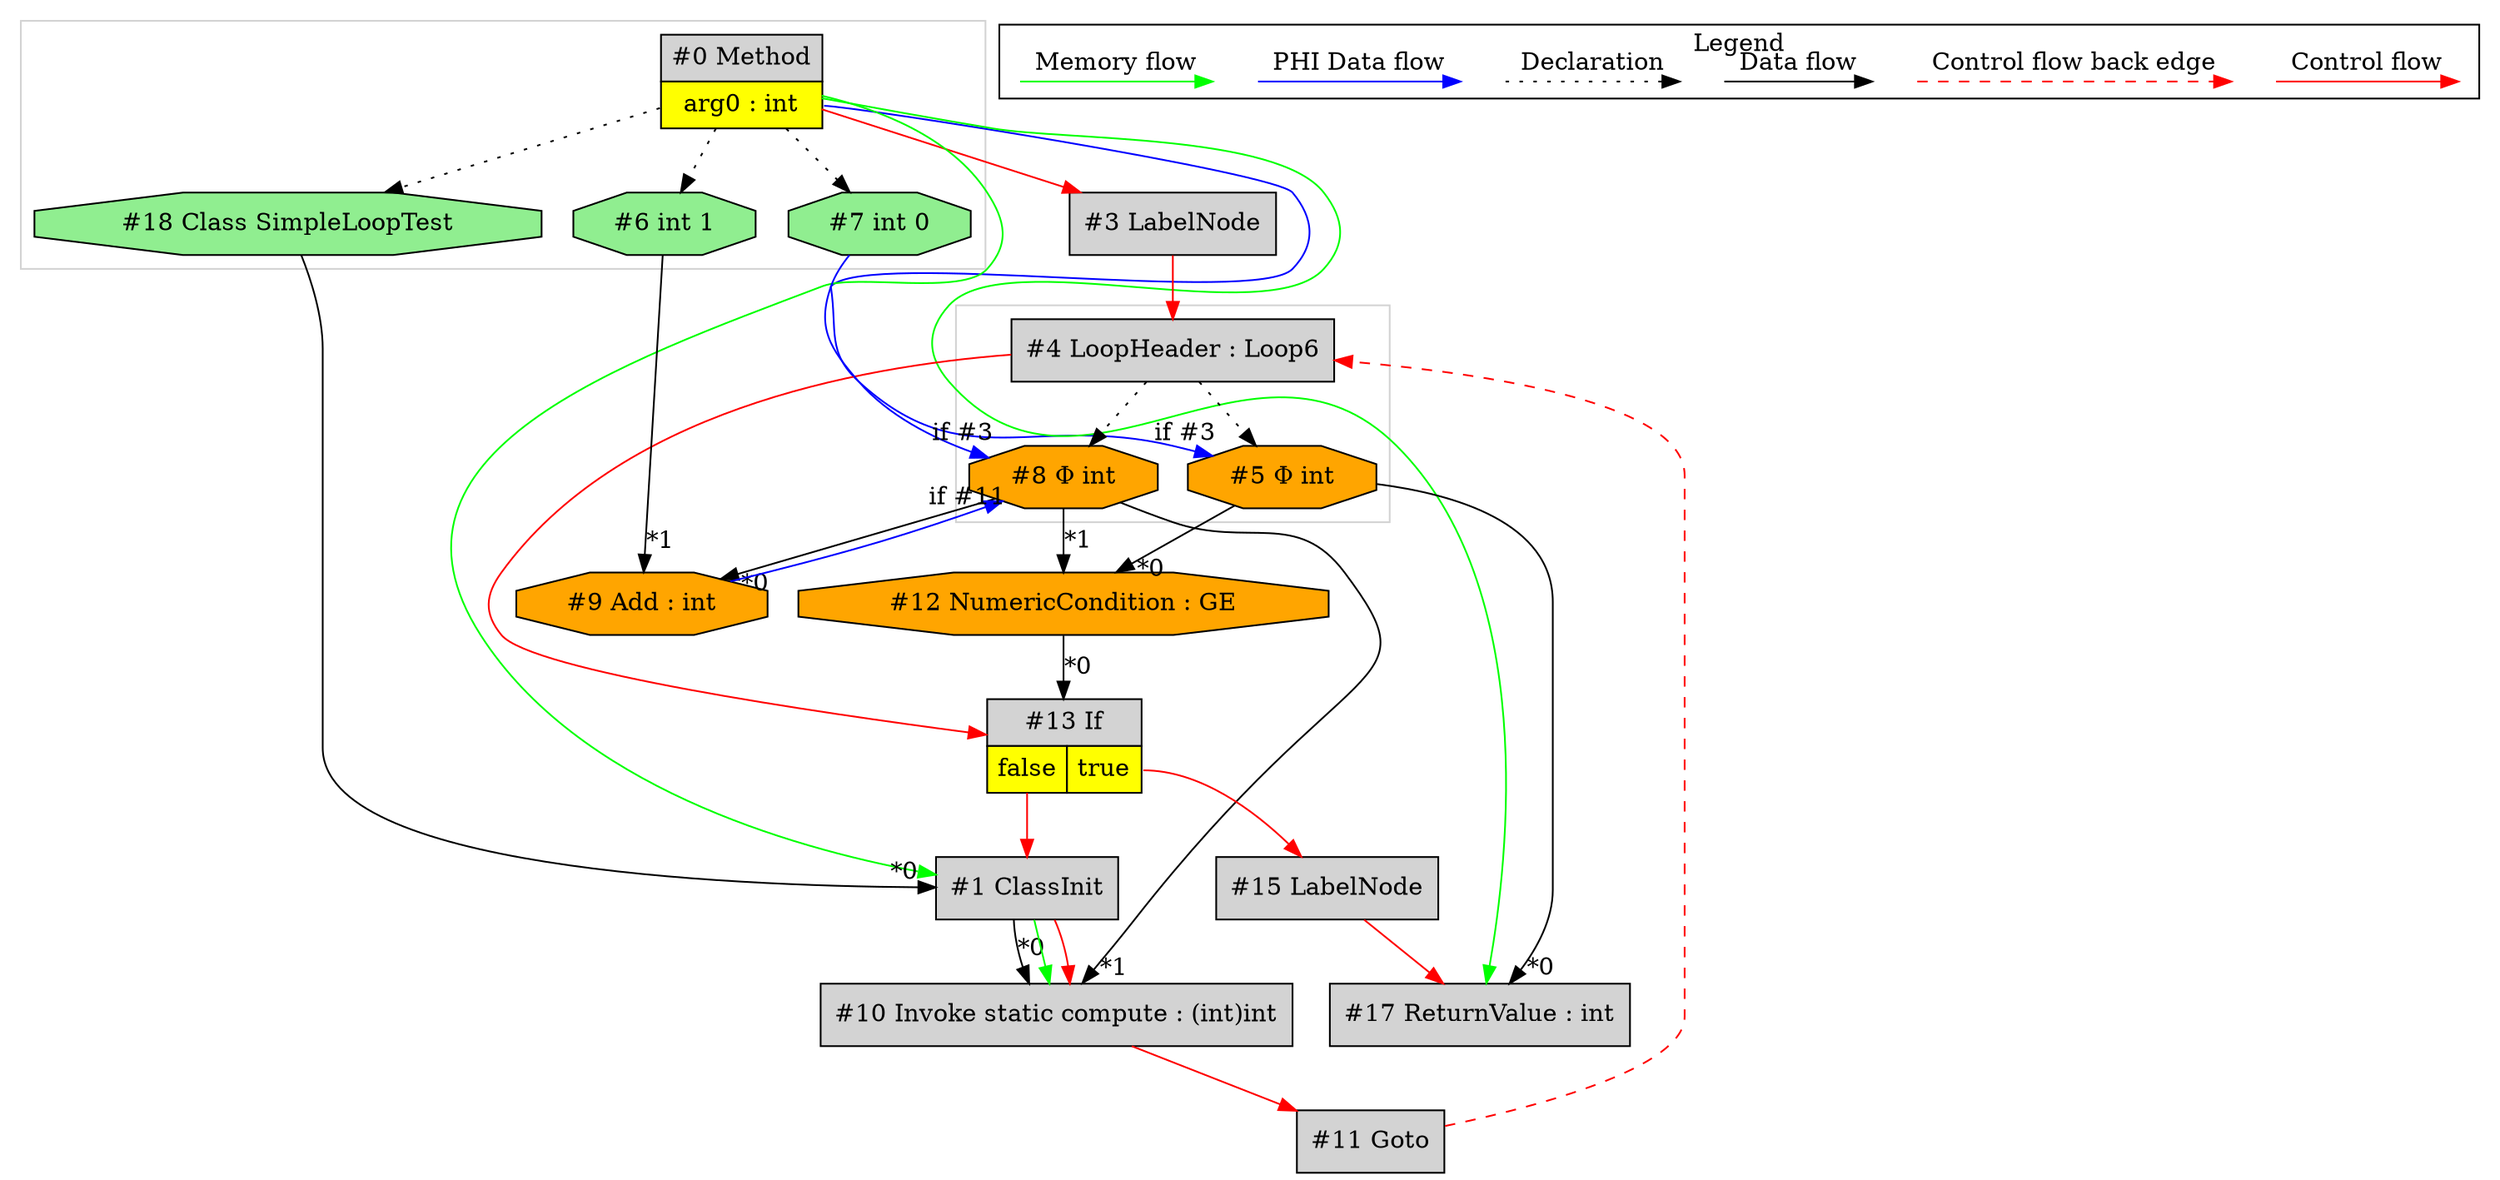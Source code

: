 digraph {
 node0[margin="0", label=<<table border="0" cellborder="1" cellspacing="0" cellpadding="5"><tr><td colspan="1">#0 Method</td></tr><tr><td port="prj2" bgcolor="yellow">arg0 : int</td></tr></table>>,shape=none, fillcolor=lightgrey, style=filled];
 node5[label="#5 Φ int",shape=octagon, fillcolor=orange, style=filled];
 node4 -> node5[style=dotted];
 node0:prj2 -> node5[headlabel="if #3", labeldistance=2, color=blue, constraint=false];
 node4[label="#4 LoopHeader : Loop6",shape=box, fillcolor=lightgrey, style=filled];
 node3 -> node4[labeldistance=2, color=red, fontcolor=red];
 node11 -> node4[labeldistance=2, color=red, fontcolor=red, style=dashed];
 node11[label="#11 Goto",shape=box, fillcolor=lightgrey, style=filled];
 node10 -> node11[labeldistance=2, color=red, fontcolor=red];
 node10[label="#10 Invoke static compute : (int)int",shape=box, fillcolor=lightgrey, style=filled];
 node1 -> node10[headlabel="*0", labeldistance=2];
 node8 -> node10[headlabel="*1", labeldistance=2];
 node1 -> node10[labeldistance=2, color=green, constraint=false];
 node1 -> node10[labeldistance=2, color=red, fontcolor=red];
 node1[label="#1 ClassInit",shape=box, fillcolor=lightgrey, style=filled];
 node18 -> node1[headlabel="*0", labeldistance=2];
 node0 -> node1[labeldistance=2, color=green, constraint=false];
 node13:prj16 -> node1[labeldistance=2, color=red, fontcolor=red];
 node13[margin="0", label=<<table border="0" cellborder="1" cellspacing="0" cellpadding="5"><tr><td colspan="2">#13 If</td></tr><tr><td port="prj16" bgcolor="yellow">false</td><td port="prj14" bgcolor="yellow">true</td></tr></table>>,shape=none, fillcolor=lightgrey, style=filled];
 node12 -> node13[headlabel="*0", labeldistance=2];
 node4 -> node13[labeldistance=2, color=red, fontcolor=red];
 node12[label="#12 NumericCondition : GE",shape=octagon, fillcolor=orange, style=filled];
 node5 -> node12[headlabel="*0", labeldistance=2];
 node8 -> node12[headlabel="*1", labeldistance=2];
 node8[label="#8 Φ int",shape=octagon, fillcolor=orange, style=filled];
 node4 -> node8[style=dotted];
 node7 -> node8[headlabel="if #3", labeldistance=2, color=blue, constraint=false];
 node9 -> node8[headlabel="if #11", labeldistance=2, color=blue, constraint=false];
 node9[label="#9 Add : int",shape=octagon, fillcolor=orange, style=filled];
 node8 -> node9[headlabel="*0", labeldistance=2];
 node6 -> node9[headlabel="*1", labeldistance=2];
 node6[label="#6 int 1",shape=octagon, fillcolor=lightgreen, style=filled];
 node0 -> node6[style=dotted];
 node7[label="#7 int 0",shape=octagon, fillcolor=lightgreen, style=filled];
 node0 -> node7[style=dotted];
 node15[label="#15 LabelNode",shape=box, fillcolor=lightgrey, style=filled];
 node13:prj14 -> node15[labeldistance=2, color=red, fontcolor=red];
 node17[label="#17 ReturnValue : int",shape=box, fillcolor=lightgrey, style=filled];
 node5 -> node17[headlabel="*0", labeldistance=2];
 node15 -> node17[labeldistance=2, color=red, fontcolor=red];
 node0 -> node17[labeldistance=2, color=green, constraint=false];
 node18[label="#18 Class SimpleLoopTest",shape=octagon, fillcolor=lightgreen, style=filled];
 node0 -> node18[style=dotted];
 node3[label="#3 LabelNode",shape=box, fillcolor=lightgrey, style=filled];
 node0 -> node3[labeldistance=2, color=red, fontcolor=red];
 subgraph cluster_0 {
  color=lightgray;
  node0;
  node6;
  node7;
  node18;
 }
 subgraph cluster_1 {
  color=lightgray;
  node4;
  node5;
  node8;
 }
 subgraph cluster_000 {
  label = "Legend";
  node [shape=point]
  {
   rank=same;
   c0 [style = invis];
   c1 [style = invis];
   c2 [style = invis];
   c3 [style = invis];
   d0 [style = invis];
   d1 [style = invis];
   d2 [style = invis];
   d3 [style = invis];
   d4 [style = invis];
   d5 [style = invis];
   d6 [style = invis];
   d7 [style = invis];
  }
  c0 -> c1 [label="Control flow", style=solid, color=red]
  c2 -> c3 [label="Control flow back edge", style=dashed, color=red]
  d0 -> d1 [label="Data flow"]
  d2 -> d3 [label="Declaration", style=dotted]
  d4 -> d5 [label="PHI Data flow", color=blue]
  d6 -> d7 [label="Memory flow", color=green]
 }

}
